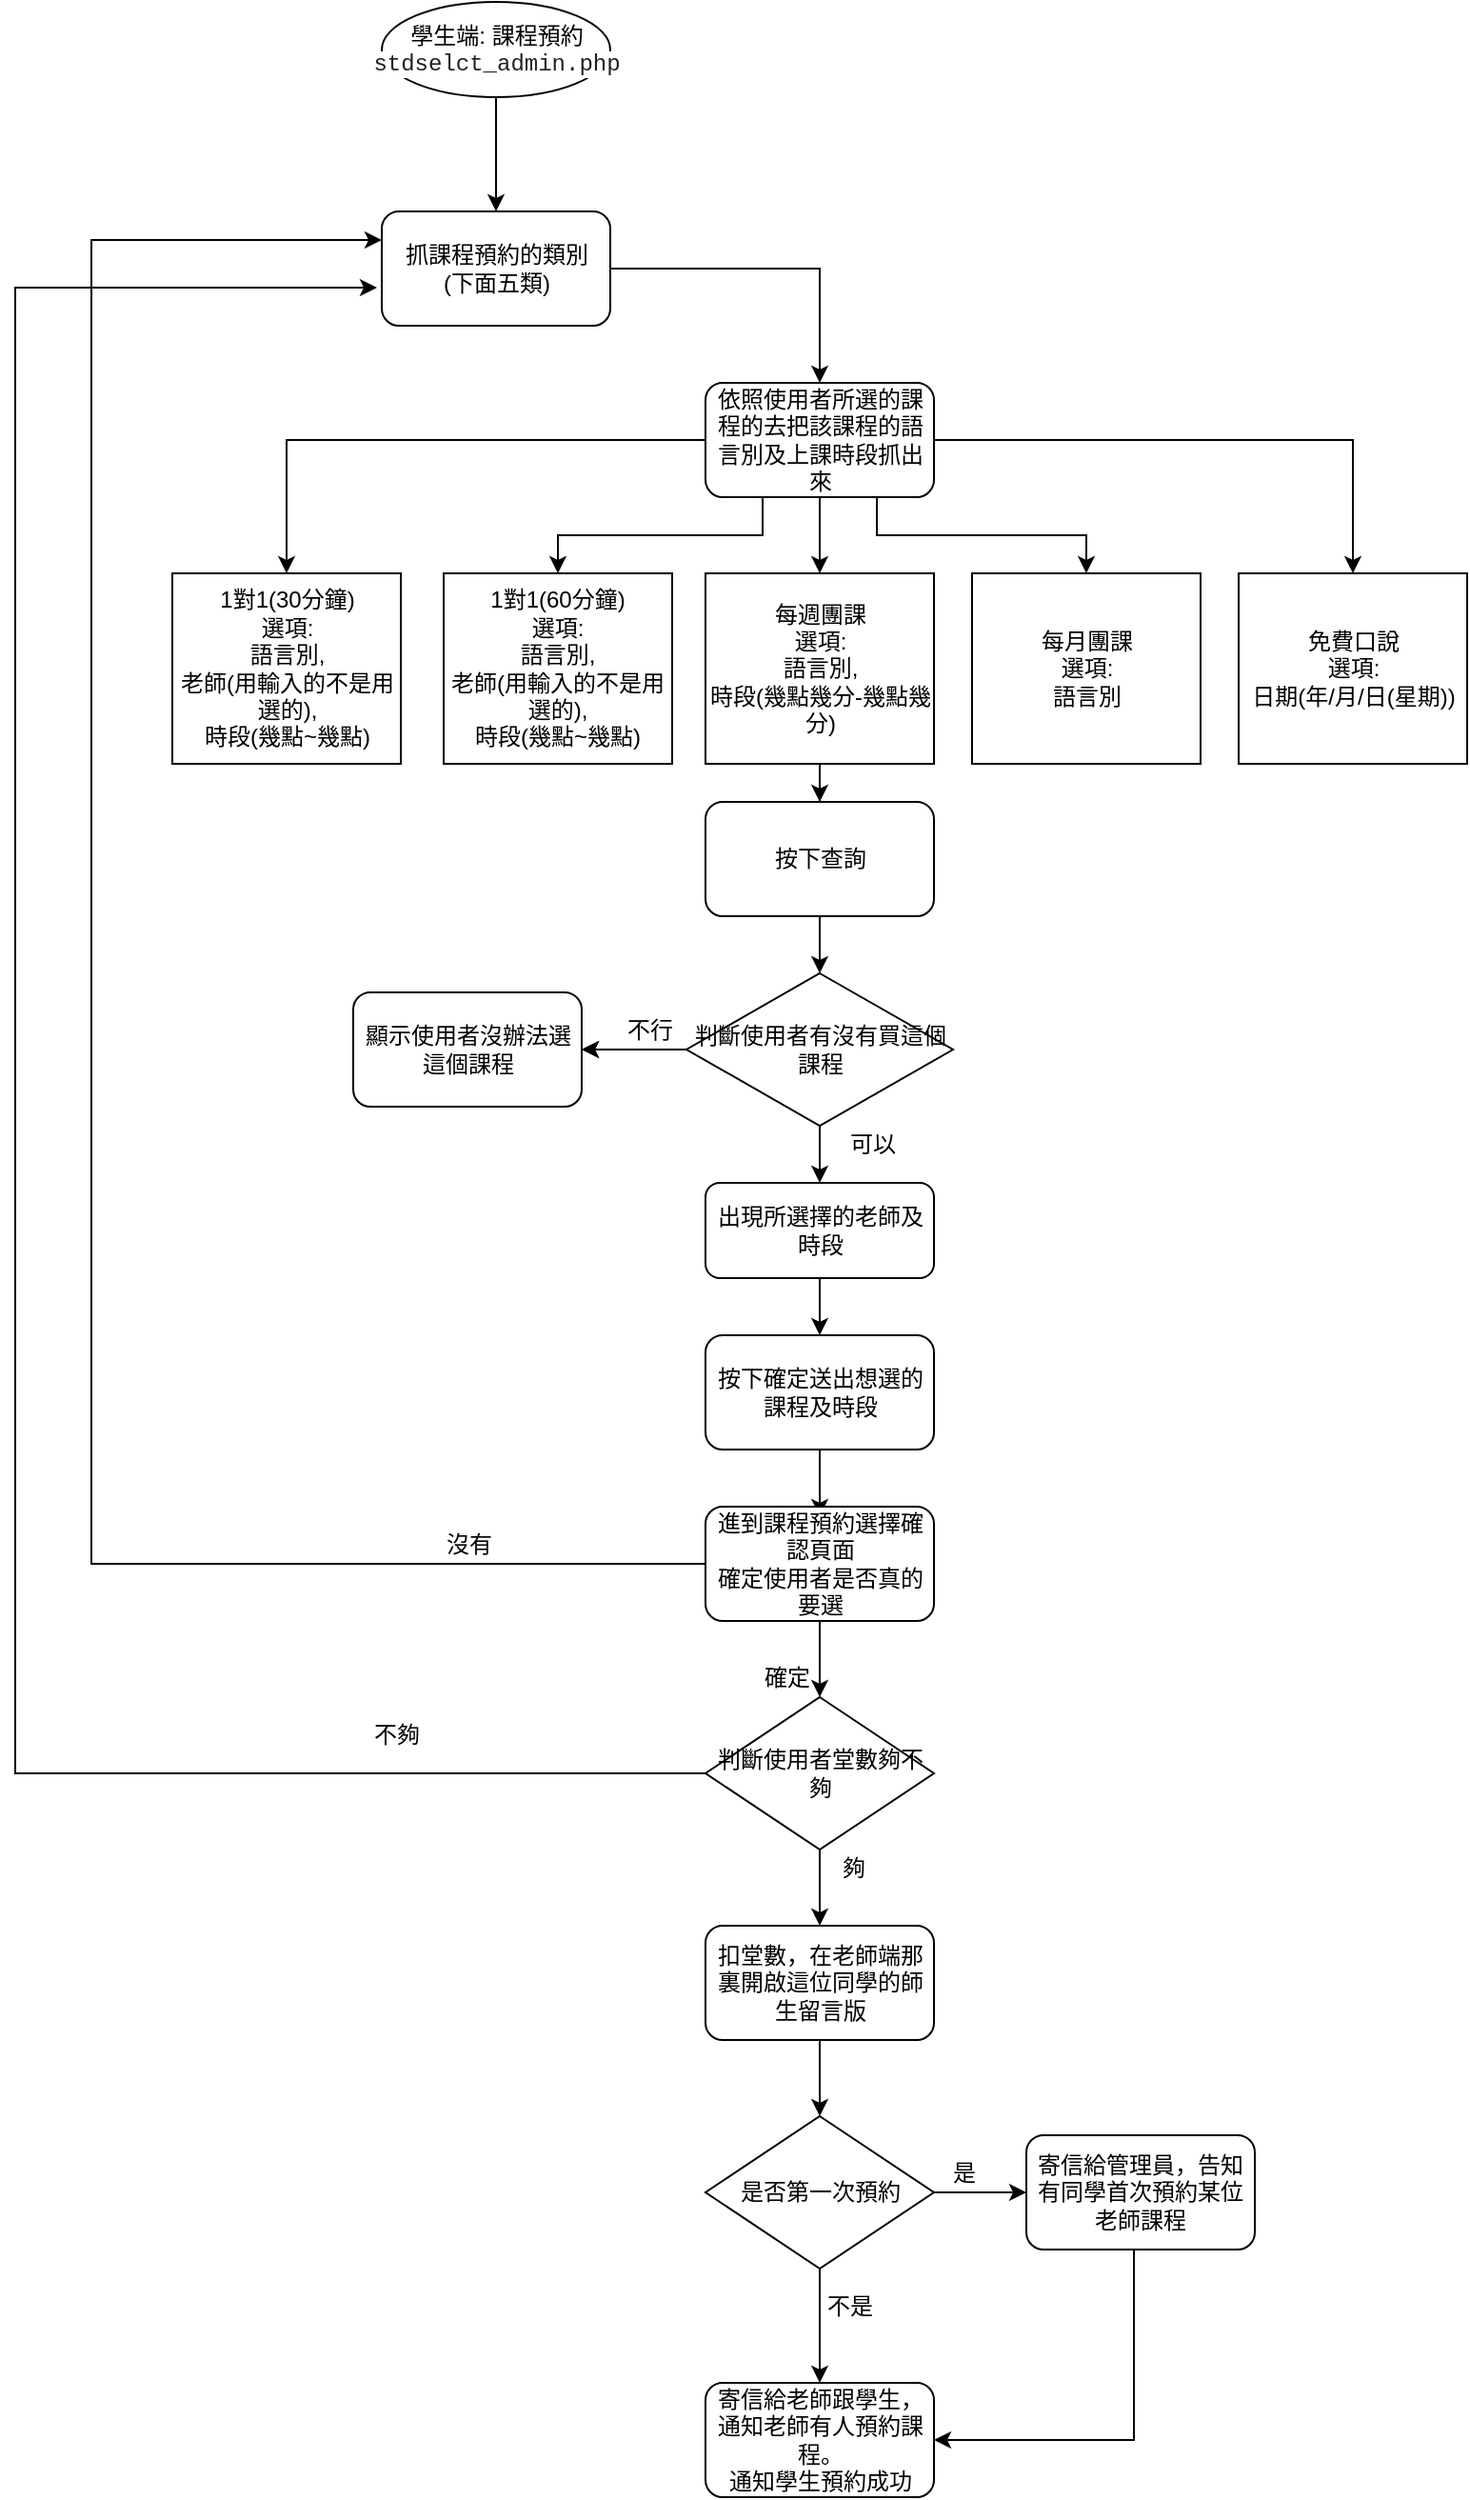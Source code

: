 <mxfile version="15.5.6" type="github">
  <diagram id="QVs43y1Sz6sYipbBfKue" name="第1頁">
    <mxGraphModel dx="1038" dy="547" grid="1" gridSize="10" guides="1" tooltips="1" connect="1" arrows="1" fold="1" page="1" pageScale="1" pageWidth="1654" pageHeight="2336" math="0" shadow="0">
      <root>
        <mxCell id="0" />
        <mxCell id="1" parent="0" />
        <mxCell id="-ri3SPqbiJr1r50t-2qO-125" style="edgeStyle=orthogonalEdgeStyle;rounded=0;orthogonalLoop=1;jettySize=auto;html=1;entryX=0.5;entryY=0;entryDx=0;entryDy=0;fontColor=#000000;" edge="1" parent="1" source="-ri3SPqbiJr1r50t-2qO-1" target="-ri3SPqbiJr1r50t-2qO-2">
          <mxGeometry relative="1" as="geometry" />
        </mxCell>
        <mxCell id="-ri3SPqbiJr1r50t-2qO-1" value="學生端: 課程預約&lt;br&gt;&lt;span style=&quot;color: rgb(32 , 33 , 36) ; font-family: &amp;#34;consolas&amp;#34; , &amp;#34;lucida console&amp;#34; , &amp;#34;courier new&amp;#34; , monospace ; text-align: left ; background-color: rgb(255 , 255 , 255)&quot;&gt;stdselct_admin.php&lt;/span&gt;" style="ellipse;whiteSpace=wrap;html=1;" vertex="1" parent="1">
          <mxGeometry x="302.5" y="110" width="120" height="50" as="geometry" />
        </mxCell>
        <mxCell id="-ri3SPqbiJr1r50t-2qO-5" style="edgeStyle=orthogonalEdgeStyle;rounded=0;orthogonalLoop=1;jettySize=auto;html=1;entryX=0.5;entryY=0;entryDx=0;entryDy=0;" edge="1" parent="1" source="-ri3SPqbiJr1r50t-2qO-2" target="-ri3SPqbiJr1r50t-2qO-4">
          <mxGeometry relative="1" as="geometry" />
        </mxCell>
        <mxCell id="-ri3SPqbiJr1r50t-2qO-2" value="抓課程預約的類別&lt;br&gt;(下面五類)" style="rounded=1;whiteSpace=wrap;html=1;" vertex="1" parent="1">
          <mxGeometry x="302.5" y="220" width="120" height="60" as="geometry" />
        </mxCell>
        <mxCell id="-ri3SPqbiJr1r50t-2qO-88" style="edgeStyle=orthogonalEdgeStyle;rounded=0;orthogonalLoop=1;jettySize=auto;html=1;entryX=0.5;entryY=0;entryDx=0;entryDy=0;fontColor=#000000;" edge="1" parent="1" source="-ri3SPqbiJr1r50t-2qO-4" target="-ri3SPqbiJr1r50t-2qO-82">
          <mxGeometry relative="1" as="geometry" />
        </mxCell>
        <mxCell id="-ri3SPqbiJr1r50t-2qO-89" style="edgeStyle=orthogonalEdgeStyle;rounded=0;orthogonalLoop=1;jettySize=auto;html=1;exitX=0.25;exitY=1;exitDx=0;exitDy=0;entryX=0.5;entryY=0;entryDx=0;entryDy=0;fontColor=#000000;" edge="1" parent="1" source="-ri3SPqbiJr1r50t-2qO-4" target="-ri3SPqbiJr1r50t-2qO-80">
          <mxGeometry relative="1" as="geometry" />
        </mxCell>
        <mxCell id="-ri3SPqbiJr1r50t-2qO-90" style="edgeStyle=orthogonalEdgeStyle;rounded=0;orthogonalLoop=1;jettySize=auto;html=1;entryX=0.5;entryY=0;entryDx=0;entryDy=0;fontColor=#000000;" edge="1" parent="1" source="-ri3SPqbiJr1r50t-2qO-4" target="-ri3SPqbiJr1r50t-2qO-79">
          <mxGeometry relative="1" as="geometry" />
        </mxCell>
        <mxCell id="-ri3SPqbiJr1r50t-2qO-91" style="edgeStyle=orthogonalEdgeStyle;rounded=0;orthogonalLoop=1;jettySize=auto;html=1;exitX=0.75;exitY=1;exitDx=0;exitDy=0;entryX=0.5;entryY=0;entryDx=0;entryDy=0;fontColor=#000000;" edge="1" parent="1" source="-ri3SPqbiJr1r50t-2qO-4" target="-ri3SPqbiJr1r50t-2qO-84">
          <mxGeometry relative="1" as="geometry" />
        </mxCell>
        <mxCell id="-ri3SPqbiJr1r50t-2qO-92" style="edgeStyle=orthogonalEdgeStyle;rounded=0;orthogonalLoop=1;jettySize=auto;html=1;entryX=0.5;entryY=0;entryDx=0;entryDy=0;fontColor=#000000;" edge="1" parent="1" source="-ri3SPqbiJr1r50t-2qO-4" target="-ri3SPqbiJr1r50t-2qO-86">
          <mxGeometry relative="1" as="geometry" />
        </mxCell>
        <mxCell id="-ri3SPqbiJr1r50t-2qO-4" value="依照使用者所選的課程的去把該課程的語言別及上課時段抓出來" style="rounded=1;whiteSpace=wrap;html=1;" vertex="1" parent="1">
          <mxGeometry x="472.5" y="310" width="120" height="60" as="geometry" />
        </mxCell>
        <mxCell id="-ri3SPqbiJr1r50t-2qO-116" style="edgeStyle=orthogonalEdgeStyle;rounded=0;orthogonalLoop=1;jettySize=auto;html=1;entryX=0.5;entryY=0;entryDx=0;entryDy=0;fontColor=#000000;" edge="1" parent="1" source="-ri3SPqbiJr1r50t-2qO-39" target="-ri3SPqbiJr1r50t-2qO-43">
          <mxGeometry relative="1" as="geometry" />
        </mxCell>
        <mxCell id="-ri3SPqbiJr1r50t-2qO-39" value="扣堂數，在老師端那裏開啟這位同學的師生留言版" style="rounded=1;whiteSpace=wrap;html=1;fontColor=#000000;" vertex="1" parent="1">
          <mxGeometry x="472.5" y="1120" width="120" height="60" as="geometry" />
        </mxCell>
        <mxCell id="-ri3SPqbiJr1r50t-2qO-41" value="確定" style="text;html=1;align=center;verticalAlign=middle;resizable=0;points=[];autosize=1;strokeColor=none;fillColor=none;fontColor=#000000;" vertex="1" parent="1">
          <mxGeometry x="495" y="980" width="40" height="20" as="geometry" />
        </mxCell>
        <mxCell id="-ri3SPqbiJr1r50t-2qO-46" style="edgeStyle=orthogonalEdgeStyle;rounded=0;orthogonalLoop=1;jettySize=auto;html=1;fontColor=#000000;" edge="1" parent="1" source="-ri3SPqbiJr1r50t-2qO-43" target="-ri3SPqbiJr1r50t-2qO-47">
          <mxGeometry relative="1" as="geometry">
            <mxPoint x="407.5" y="1240" as="targetPoint" />
          </mxGeometry>
        </mxCell>
        <mxCell id="-ri3SPqbiJr1r50t-2qO-53" style="edgeStyle=orthogonalEdgeStyle;rounded=0;orthogonalLoop=1;jettySize=auto;html=1;entryX=0;entryY=0.5;entryDx=0;entryDy=0;fontColor=#000000;" edge="1" parent="1" source="-ri3SPqbiJr1r50t-2qO-43" target="-ri3SPqbiJr1r50t-2qO-51">
          <mxGeometry relative="1" as="geometry" />
        </mxCell>
        <mxCell id="-ri3SPqbiJr1r50t-2qO-43" value="是否第一次預約" style="rhombus;whiteSpace=wrap;html=1;fontColor=#000000;" vertex="1" parent="1">
          <mxGeometry x="472.5" y="1220" width="120" height="80" as="geometry" />
        </mxCell>
        <mxCell id="-ri3SPqbiJr1r50t-2qO-47" value="寄信給老師跟學生，通知老師有人預約課程。&lt;br&gt;通知學生預約成功" style="rounded=1;whiteSpace=wrap;html=1;fontColor=#000000;" vertex="1" parent="1">
          <mxGeometry x="472.5" y="1360" width="120" height="60" as="geometry" />
        </mxCell>
        <mxCell id="-ri3SPqbiJr1r50t-2qO-48" value="不是" style="text;html=1;align=center;verticalAlign=middle;resizable=0;points=[];autosize=1;strokeColor=none;fillColor=none;fontColor=#000000;" vertex="1" parent="1">
          <mxGeometry x="527.5" y="1310" width="40" height="20" as="geometry" />
        </mxCell>
        <mxCell id="-ri3SPqbiJr1r50t-2qO-54" style="edgeStyle=orthogonalEdgeStyle;rounded=0;orthogonalLoop=1;jettySize=auto;html=1;entryX=1;entryY=0.5;entryDx=0;entryDy=0;fontColor=#000000;" edge="1" parent="1" source="-ri3SPqbiJr1r50t-2qO-51" target="-ri3SPqbiJr1r50t-2qO-47">
          <mxGeometry relative="1" as="geometry">
            <Array as="points">
              <mxPoint x="697.5" y="1390" />
            </Array>
          </mxGeometry>
        </mxCell>
        <mxCell id="-ri3SPqbiJr1r50t-2qO-51" value="寄信給管理員，告知有同學首次預約某位老師課程" style="rounded=1;whiteSpace=wrap;html=1;fontColor=#000000;" vertex="1" parent="1">
          <mxGeometry x="641" y="1230" width="120" height="60" as="geometry" />
        </mxCell>
        <mxCell id="-ri3SPqbiJr1r50t-2qO-56" value="是" style="text;html=1;align=center;verticalAlign=middle;resizable=0;points=[];autosize=1;strokeColor=none;fillColor=none;fontColor=#000000;" vertex="1" parent="1">
          <mxGeometry x="592.5" y="1240" width="30" height="20" as="geometry" />
        </mxCell>
        <mxCell id="-ri3SPqbiJr1r50t-2qO-79" value="&lt;span&gt;1對1(30分鐘)&lt;/span&gt;&lt;br&gt;&lt;span&gt;選項:&lt;/span&gt;&lt;br&gt;&lt;span&gt;語言別,&lt;/span&gt;&lt;br&gt;&lt;span&gt;老師(用輸入的不是用選的),&lt;/span&gt;&lt;br&gt;&lt;span&gt;時段(幾點~幾點)&lt;/span&gt;" style="rounded=0;whiteSpace=wrap;html=1;fontColor=#000000;rotation=0;" vertex="1" parent="1">
          <mxGeometry x="192.5" y="410" width="120" height="100" as="geometry" />
        </mxCell>
        <mxCell id="-ri3SPqbiJr1r50t-2qO-80" value="&lt;span&gt;1對1(60分鐘)&lt;/span&gt;&lt;br&gt;&lt;span&gt;選項:&lt;/span&gt;&lt;br&gt;&lt;span&gt;語言別,&lt;/span&gt;&lt;br&gt;&lt;span&gt;老師(用輸入的不是用選的),&lt;/span&gt;&lt;br&gt;&lt;span&gt;時段&lt;/span&gt;(幾點~幾點)" style="rounded=0;whiteSpace=wrap;html=1;fontColor=#000000;rotation=0;" vertex="1" parent="1">
          <mxGeometry x="335" y="410" width="120" height="100" as="geometry" />
        </mxCell>
        <mxCell id="-ri3SPqbiJr1r50t-2qO-96" style="edgeStyle=orthogonalEdgeStyle;rounded=0;orthogonalLoop=1;jettySize=auto;html=1;entryX=0.5;entryY=0;entryDx=0;entryDy=0;fontColor=#000000;" edge="1" parent="1" source="-ri3SPqbiJr1r50t-2qO-82" target="-ri3SPqbiJr1r50t-2qO-93">
          <mxGeometry relative="1" as="geometry" />
        </mxCell>
        <mxCell id="-ri3SPqbiJr1r50t-2qO-82" value="每週團課&lt;br&gt;&lt;span&gt;選項:&lt;/span&gt;&lt;br&gt;&lt;span&gt;語言別,&lt;/span&gt;&lt;br&gt;&lt;span&gt;時段(幾點幾分-幾點幾分)&lt;/span&gt;" style="rounded=0;whiteSpace=wrap;html=1;fontColor=#000000;rotation=0;" vertex="1" parent="1">
          <mxGeometry x="472.5" y="410" width="120" height="100" as="geometry" />
        </mxCell>
        <mxCell id="-ri3SPqbiJr1r50t-2qO-84" value="每月團課&lt;br&gt;&lt;span&gt;選項:&lt;/span&gt;&lt;br&gt;&lt;span&gt;語言別&lt;/span&gt;" style="rounded=0;whiteSpace=wrap;html=1;fontColor=#000000;rotation=0;" vertex="1" parent="1">
          <mxGeometry x="612.5" y="410" width="120" height="100" as="geometry" />
        </mxCell>
        <mxCell id="-ri3SPqbiJr1r50t-2qO-86" value="免費口說&lt;br&gt;&lt;span&gt;選項:&lt;/span&gt;&lt;br&gt;日期(年/月/日(星期))" style="rounded=0;whiteSpace=wrap;html=1;fontColor=#000000;rotation=0;" vertex="1" parent="1">
          <mxGeometry x="752.5" y="410" width="120" height="100" as="geometry" />
        </mxCell>
        <mxCell id="-ri3SPqbiJr1r50t-2qO-113" style="edgeStyle=orthogonalEdgeStyle;rounded=0;orthogonalLoop=1;jettySize=auto;html=1;entryX=0.5;entryY=0;entryDx=0;entryDy=0;fontColor=#000000;" edge="1" parent="1" source="-ri3SPqbiJr1r50t-2qO-93" target="-ri3SPqbiJr1r50t-2qO-112">
          <mxGeometry relative="1" as="geometry" />
        </mxCell>
        <mxCell id="-ri3SPqbiJr1r50t-2qO-93" value="按下查詢" style="rounded=1;whiteSpace=wrap;html=1;fontColor=#000000;" vertex="1" parent="1">
          <mxGeometry x="472.5" y="530" width="120" height="60" as="geometry" />
        </mxCell>
        <mxCell id="-ri3SPqbiJr1r50t-2qO-106" style="edgeStyle=orthogonalEdgeStyle;rounded=0;orthogonalLoop=1;jettySize=auto;html=1;entryX=0.5;entryY=0;entryDx=0;entryDy=0;fontColor=#000000;" edge="1" parent="1" source="-ri3SPqbiJr1r50t-2qO-104">
          <mxGeometry relative="1" as="geometry">
            <mxPoint x="532.5" y="905" as="targetPoint" />
          </mxGeometry>
        </mxCell>
        <mxCell id="-ri3SPqbiJr1r50t-2qO-104" value="按下確定送出想選的課程及時段" style="rounded=1;whiteSpace=wrap;html=1;fontColor=#000000;" vertex="1" parent="1">
          <mxGeometry x="472.5" y="810" width="120" height="60" as="geometry" />
        </mxCell>
        <mxCell id="-ri3SPqbiJr1r50t-2qO-110" value="沒有" style="text;html=1;align=center;verticalAlign=middle;resizable=0;points=[];autosize=1;strokeColor=none;fillColor=none;fontColor=#000000;" vertex="1" parent="1">
          <mxGeometry x="327.5" y="910" width="40" height="20" as="geometry" />
        </mxCell>
        <mxCell id="-ri3SPqbiJr1r50t-2qO-118" style="edgeStyle=orthogonalEdgeStyle;rounded=0;orthogonalLoop=1;jettySize=auto;html=1;entryX=0.5;entryY=0;entryDx=0;entryDy=0;fontColor=#000000;" edge="1" parent="1" source="-ri3SPqbiJr1r50t-2qO-112" target="-ri3SPqbiJr1r50t-2qO-117">
          <mxGeometry relative="1" as="geometry" />
        </mxCell>
        <mxCell id="-ri3SPqbiJr1r50t-2qO-120" style="edgeStyle=orthogonalEdgeStyle;rounded=0;orthogonalLoop=1;jettySize=auto;html=1;fontColor=#000000;" edge="1" parent="1" source="-ri3SPqbiJr1r50t-2qO-112" target="-ri3SPqbiJr1r50t-2qO-121">
          <mxGeometry relative="1" as="geometry">
            <mxPoint x="410" y="660" as="targetPoint" />
          </mxGeometry>
        </mxCell>
        <mxCell id="-ri3SPqbiJr1r50t-2qO-122" value="" style="edgeStyle=orthogonalEdgeStyle;rounded=0;orthogonalLoop=1;jettySize=auto;html=1;fontColor=#000000;" edge="1" parent="1" source="-ri3SPqbiJr1r50t-2qO-112" target="-ri3SPqbiJr1r50t-2qO-121">
          <mxGeometry relative="1" as="geometry" />
        </mxCell>
        <mxCell id="-ri3SPqbiJr1r50t-2qO-112" value="判斷使用者有沒有買這個課程" style="rhombus;whiteSpace=wrap;html=1;fontColor=#000000;" vertex="1" parent="1">
          <mxGeometry x="462.5" y="620" width="140" height="80" as="geometry" />
        </mxCell>
        <mxCell id="-ri3SPqbiJr1r50t-2qO-115" value="可以" style="text;html=1;align=center;verticalAlign=middle;resizable=0;points=[];autosize=1;strokeColor=none;fillColor=none;fontColor=#000000;" vertex="1" parent="1">
          <mxGeometry x="540" y="700" width="40" height="20" as="geometry" />
        </mxCell>
        <mxCell id="-ri3SPqbiJr1r50t-2qO-119" value="" style="edgeStyle=orthogonalEdgeStyle;rounded=0;orthogonalLoop=1;jettySize=auto;html=1;fontColor=#000000;" edge="1" parent="1" source="-ri3SPqbiJr1r50t-2qO-117" target="-ri3SPqbiJr1r50t-2qO-104">
          <mxGeometry relative="1" as="geometry" />
        </mxCell>
        <mxCell id="-ri3SPqbiJr1r50t-2qO-117" value="出現所選擇的老師及時段" style="rounded=1;whiteSpace=wrap;html=1;fontColor=#000000;" vertex="1" parent="1">
          <mxGeometry x="472.5" y="730" width="120" height="50" as="geometry" />
        </mxCell>
        <mxCell id="-ri3SPqbiJr1r50t-2qO-121" value="顯示使用者沒辦法選這個課程" style="rounded=1;whiteSpace=wrap;html=1;fontColor=#000000;" vertex="1" parent="1">
          <mxGeometry x="287.5" y="630" width="120" height="60" as="geometry" />
        </mxCell>
        <mxCell id="-ri3SPqbiJr1r50t-2qO-123" value="不行" style="text;html=1;align=center;verticalAlign=middle;resizable=0;points=[];autosize=1;strokeColor=none;fillColor=none;fontColor=#000000;" vertex="1" parent="1">
          <mxGeometry x="422.5" y="640" width="40" height="20" as="geometry" />
        </mxCell>
        <mxCell id="-ri3SPqbiJr1r50t-2qO-128" style="edgeStyle=orthogonalEdgeStyle;rounded=0;orthogonalLoop=1;jettySize=auto;html=1;entryX=0.5;entryY=0;entryDx=0;entryDy=0;fontColor=#000000;" edge="1" parent="1" source="-ri3SPqbiJr1r50t-2qO-126" target="-ri3SPqbiJr1r50t-2qO-127">
          <mxGeometry relative="1" as="geometry" />
        </mxCell>
        <mxCell id="-ri3SPqbiJr1r50t-2qO-132" style="edgeStyle=orthogonalEdgeStyle;rounded=0;orthogonalLoop=1;jettySize=auto;html=1;entryX=0;entryY=0.25;entryDx=0;entryDy=0;fontColor=#000000;" edge="1" parent="1" source="-ri3SPqbiJr1r50t-2qO-126" target="-ri3SPqbiJr1r50t-2qO-2">
          <mxGeometry relative="1" as="geometry">
            <Array as="points">
              <mxPoint x="150" y="930" />
              <mxPoint x="150" y="235" />
            </Array>
          </mxGeometry>
        </mxCell>
        <mxCell id="-ri3SPqbiJr1r50t-2qO-126" value="&lt;span&gt;進到課程預約選擇確認頁面&lt;/span&gt;&lt;br&gt;&lt;span&gt;確定使用者是否真的要選&lt;/span&gt;" style="rounded=1;whiteSpace=wrap;html=1;fontColor=#000000;" vertex="1" parent="1">
          <mxGeometry x="472.5" y="900" width="120" height="60" as="geometry" />
        </mxCell>
        <mxCell id="-ri3SPqbiJr1r50t-2qO-129" style="edgeStyle=orthogonalEdgeStyle;rounded=0;orthogonalLoop=1;jettySize=auto;html=1;entryX=0.5;entryY=0;entryDx=0;entryDy=0;fontColor=#000000;" edge="1" parent="1" source="-ri3SPqbiJr1r50t-2qO-127" target="-ri3SPqbiJr1r50t-2qO-39">
          <mxGeometry relative="1" as="geometry" />
        </mxCell>
        <mxCell id="-ri3SPqbiJr1r50t-2qO-131" style="edgeStyle=orthogonalEdgeStyle;rounded=0;orthogonalLoop=1;jettySize=auto;html=1;fontColor=#000000;" edge="1" parent="1" source="-ri3SPqbiJr1r50t-2qO-127">
          <mxGeometry relative="1" as="geometry">
            <mxPoint x="300" y="260" as="targetPoint" />
            <Array as="points">
              <mxPoint x="110" y="1040" />
              <mxPoint x="110" y="260" />
            </Array>
          </mxGeometry>
        </mxCell>
        <mxCell id="-ri3SPqbiJr1r50t-2qO-127" value="判斷使用者堂數夠不夠" style="rhombus;whiteSpace=wrap;html=1;fontColor=#000000;" vertex="1" parent="1">
          <mxGeometry x="472.5" y="1000" width="120" height="80" as="geometry" />
        </mxCell>
        <mxCell id="-ri3SPqbiJr1r50t-2qO-130" value="夠" style="text;html=1;align=center;verticalAlign=middle;resizable=0;points=[];autosize=1;strokeColor=none;fillColor=none;fontColor=#000000;" vertex="1" parent="1">
          <mxGeometry x="535" y="1080" width="30" height="20" as="geometry" />
        </mxCell>
        <mxCell id="-ri3SPqbiJr1r50t-2qO-133" value="不夠" style="text;html=1;align=center;verticalAlign=middle;resizable=0;points=[];autosize=1;strokeColor=none;fillColor=none;fontColor=#000000;" vertex="1" parent="1">
          <mxGeometry x="290" y="1010" width="40" height="20" as="geometry" />
        </mxCell>
      </root>
    </mxGraphModel>
  </diagram>
</mxfile>
